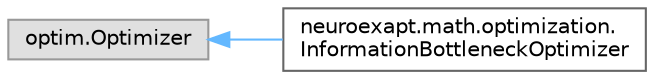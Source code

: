 digraph "Graphical Class Hierarchy"
{
 // LATEX_PDF_SIZE
  bgcolor="transparent";
  edge [fontname=Helvetica,fontsize=10,labelfontname=Helvetica,labelfontsize=10];
  node [fontname=Helvetica,fontsize=10,shape=box,height=0.2,width=0.4];
  rankdir="LR";
  Node0 [id="Node000000",label="optim.Optimizer",height=0.2,width=0.4,color="grey60", fillcolor="#E0E0E0", style="filled",tooltip=" "];
  Node0 -> Node1 [id="edge10_Node000000_Node000001",dir="back",color="steelblue1",style="solid",tooltip=" "];
  Node1 [id="Node000001",label="neuroexapt.math.optimization.\lInformationBottleneckOptimizer",height=0.2,width=0.4,color="grey40", fillcolor="white", style="filled",URL="$classneuroexapt_1_1math_1_1optimization_1_1InformationBottleneckOptimizer.html",tooltip=" "];
}
